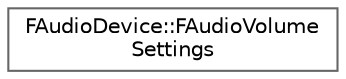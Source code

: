 digraph "Graphical Class Hierarchy"
{
 // INTERACTIVE_SVG=YES
 // LATEX_PDF_SIZE
  bgcolor="transparent";
  edge [fontname=Helvetica,fontsize=10,labelfontname=Helvetica,labelfontsize=10];
  node [fontname=Helvetica,fontsize=10,shape=box,height=0.2,width=0.4];
  rankdir="LR";
  Node0 [id="Node000000",label="FAudioDevice::FAudioVolume\lSettings",height=0.2,width=0.4,color="grey40", fillcolor="white", style="filled",URL="$d0/d3d/structFAudioDevice_1_1FAudioVolumeSettings.html",tooltip=" "];
}
